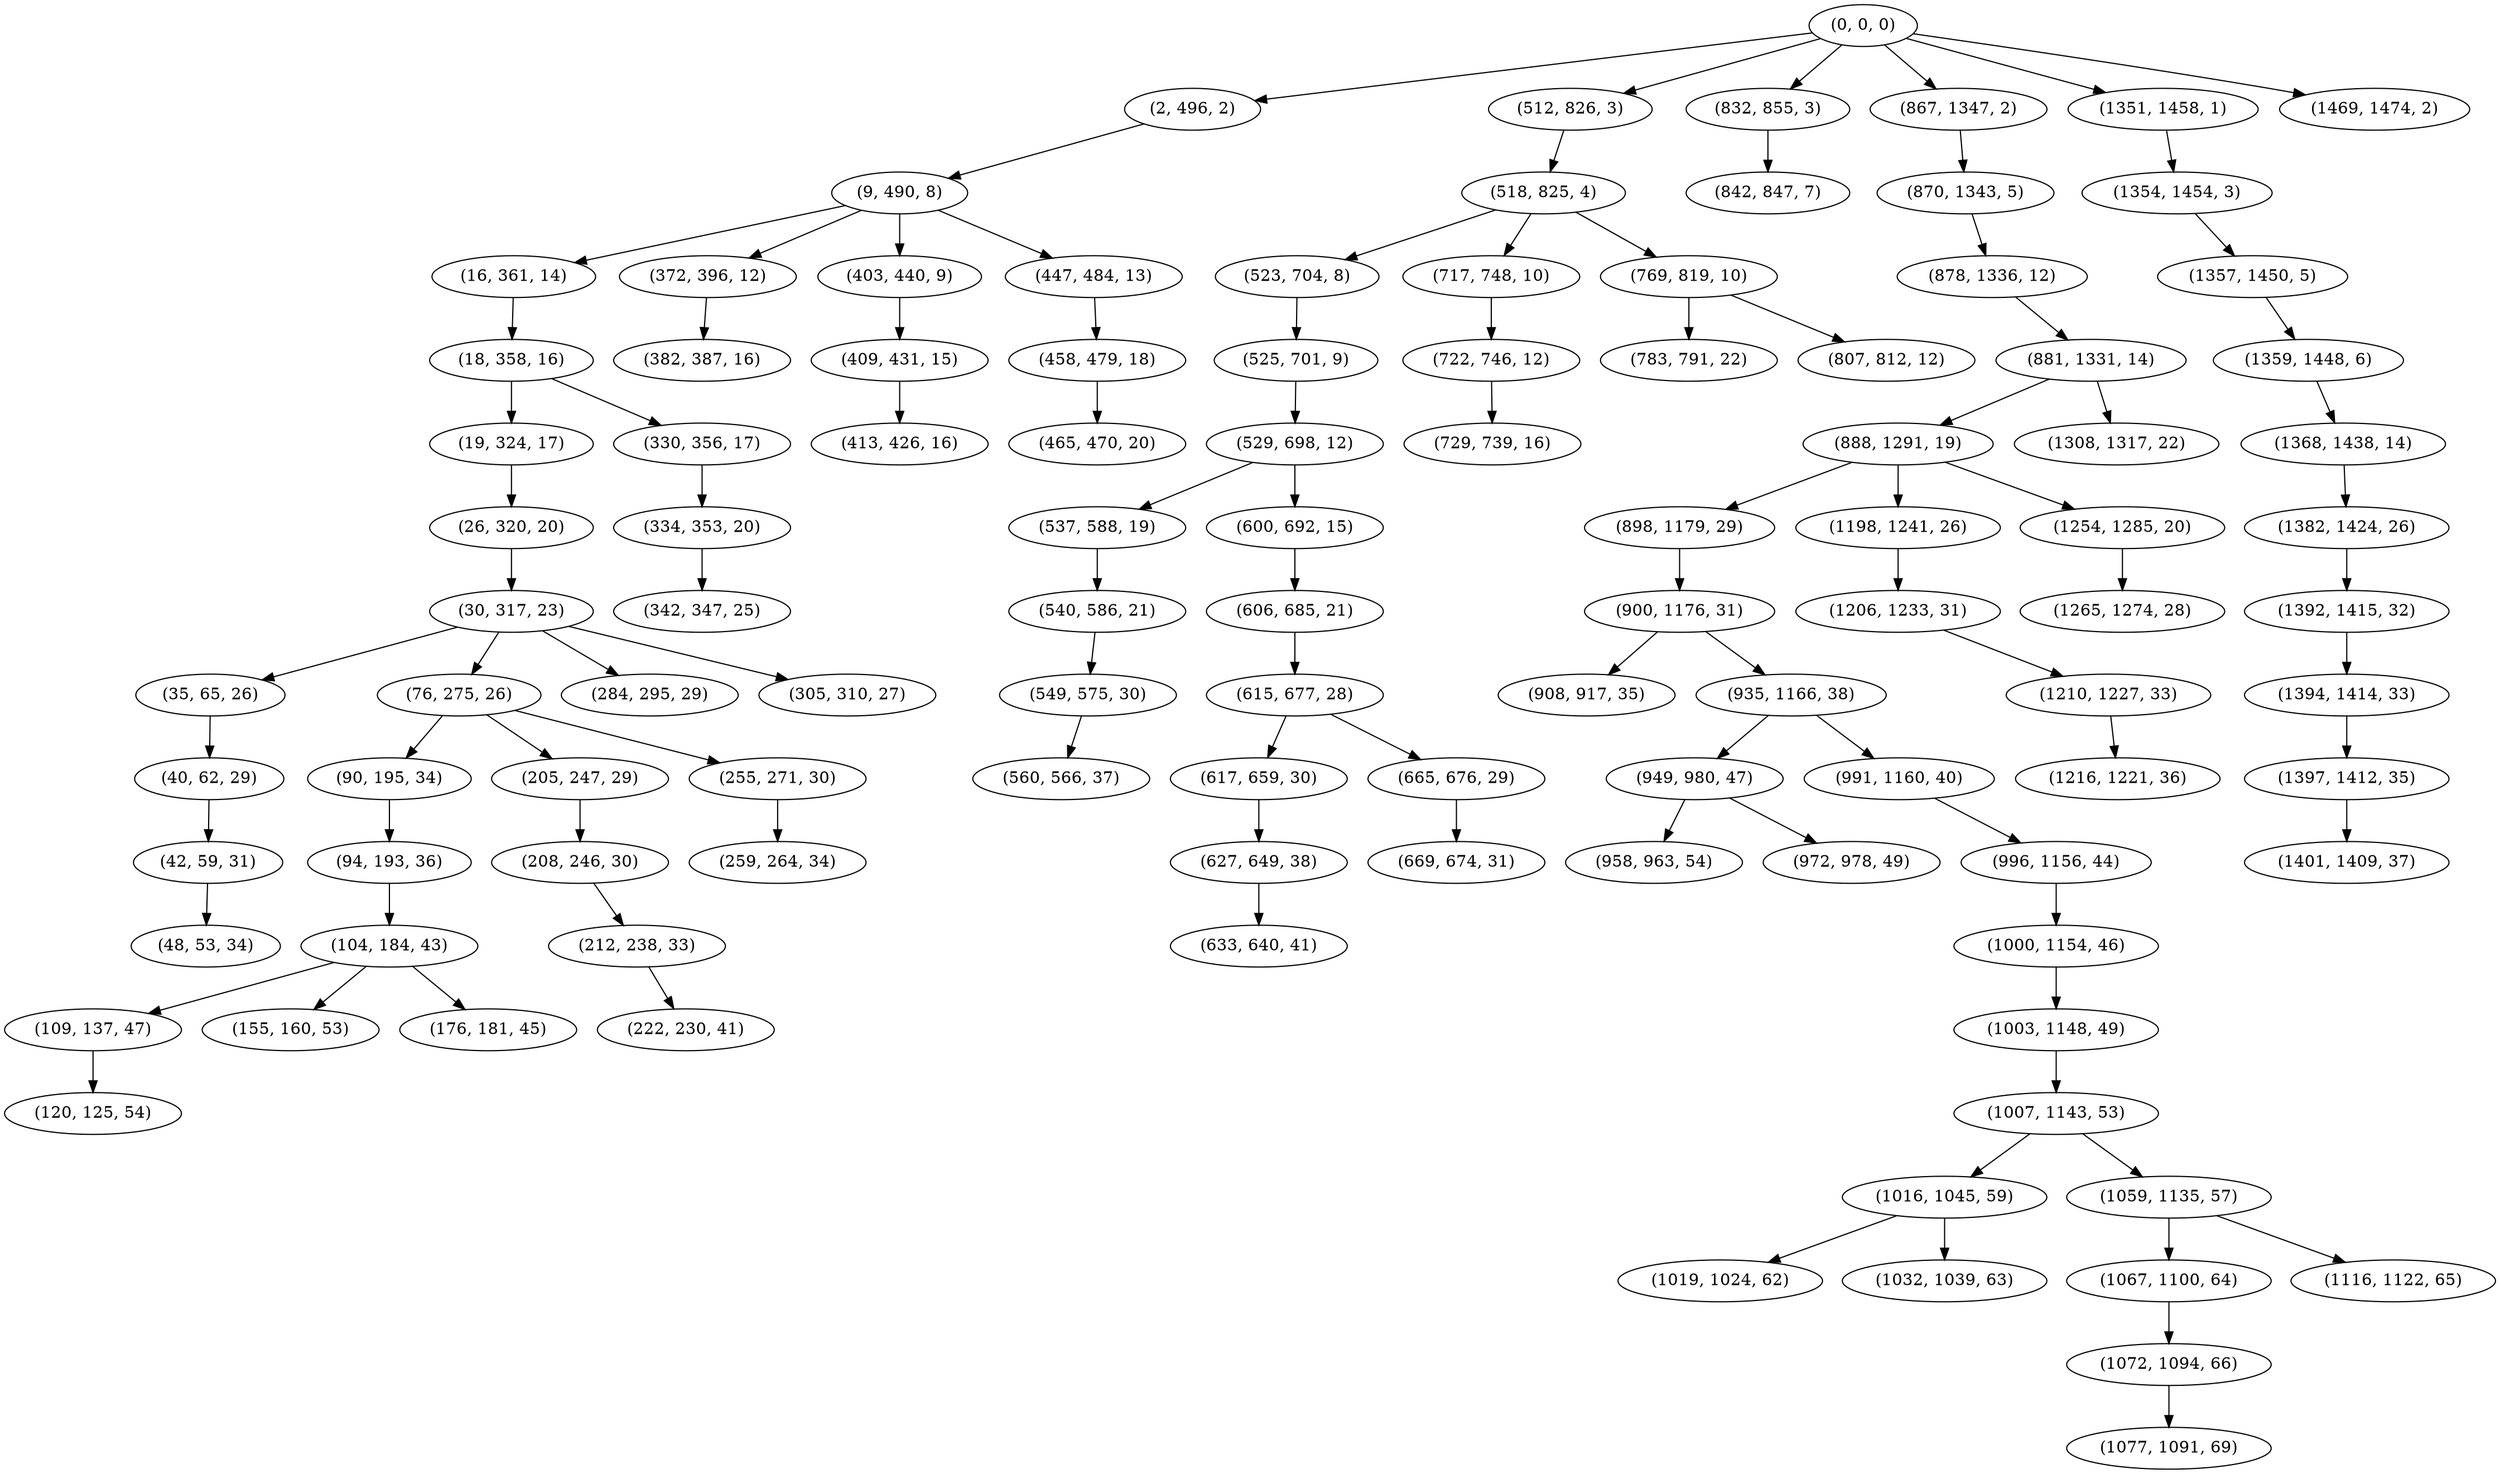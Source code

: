 digraph tree {
    "(0, 0, 0)";
    "(2, 496, 2)";
    "(9, 490, 8)";
    "(16, 361, 14)";
    "(18, 358, 16)";
    "(19, 324, 17)";
    "(26, 320, 20)";
    "(30, 317, 23)";
    "(35, 65, 26)";
    "(40, 62, 29)";
    "(42, 59, 31)";
    "(48, 53, 34)";
    "(76, 275, 26)";
    "(90, 195, 34)";
    "(94, 193, 36)";
    "(104, 184, 43)";
    "(109, 137, 47)";
    "(120, 125, 54)";
    "(155, 160, 53)";
    "(176, 181, 45)";
    "(205, 247, 29)";
    "(208, 246, 30)";
    "(212, 238, 33)";
    "(222, 230, 41)";
    "(255, 271, 30)";
    "(259, 264, 34)";
    "(284, 295, 29)";
    "(305, 310, 27)";
    "(330, 356, 17)";
    "(334, 353, 20)";
    "(342, 347, 25)";
    "(372, 396, 12)";
    "(382, 387, 16)";
    "(403, 440, 9)";
    "(409, 431, 15)";
    "(413, 426, 16)";
    "(447, 484, 13)";
    "(458, 479, 18)";
    "(465, 470, 20)";
    "(512, 826, 3)";
    "(518, 825, 4)";
    "(523, 704, 8)";
    "(525, 701, 9)";
    "(529, 698, 12)";
    "(537, 588, 19)";
    "(540, 586, 21)";
    "(549, 575, 30)";
    "(560, 566, 37)";
    "(600, 692, 15)";
    "(606, 685, 21)";
    "(615, 677, 28)";
    "(617, 659, 30)";
    "(627, 649, 38)";
    "(633, 640, 41)";
    "(665, 676, 29)";
    "(669, 674, 31)";
    "(717, 748, 10)";
    "(722, 746, 12)";
    "(729, 739, 16)";
    "(769, 819, 10)";
    "(783, 791, 22)";
    "(807, 812, 12)";
    "(832, 855, 3)";
    "(842, 847, 7)";
    "(867, 1347, 2)";
    "(870, 1343, 5)";
    "(878, 1336, 12)";
    "(881, 1331, 14)";
    "(888, 1291, 19)";
    "(898, 1179, 29)";
    "(900, 1176, 31)";
    "(908, 917, 35)";
    "(935, 1166, 38)";
    "(949, 980, 47)";
    "(958, 963, 54)";
    "(972, 978, 49)";
    "(991, 1160, 40)";
    "(996, 1156, 44)";
    "(1000, 1154, 46)";
    "(1003, 1148, 49)";
    "(1007, 1143, 53)";
    "(1016, 1045, 59)";
    "(1019, 1024, 62)";
    "(1032, 1039, 63)";
    "(1059, 1135, 57)";
    "(1067, 1100, 64)";
    "(1072, 1094, 66)";
    "(1077, 1091, 69)";
    "(1116, 1122, 65)";
    "(1198, 1241, 26)";
    "(1206, 1233, 31)";
    "(1210, 1227, 33)";
    "(1216, 1221, 36)";
    "(1254, 1285, 20)";
    "(1265, 1274, 28)";
    "(1308, 1317, 22)";
    "(1351, 1458, 1)";
    "(1354, 1454, 3)";
    "(1357, 1450, 5)";
    "(1359, 1448, 6)";
    "(1368, 1438, 14)";
    "(1382, 1424, 26)";
    "(1392, 1415, 32)";
    "(1394, 1414, 33)";
    "(1397, 1412, 35)";
    "(1401, 1409, 37)";
    "(1469, 1474, 2)";
    "(0, 0, 0)" -> "(2, 496, 2)";
    "(0, 0, 0)" -> "(512, 826, 3)";
    "(0, 0, 0)" -> "(832, 855, 3)";
    "(0, 0, 0)" -> "(867, 1347, 2)";
    "(0, 0, 0)" -> "(1351, 1458, 1)";
    "(0, 0, 0)" -> "(1469, 1474, 2)";
    "(2, 496, 2)" -> "(9, 490, 8)";
    "(9, 490, 8)" -> "(16, 361, 14)";
    "(9, 490, 8)" -> "(372, 396, 12)";
    "(9, 490, 8)" -> "(403, 440, 9)";
    "(9, 490, 8)" -> "(447, 484, 13)";
    "(16, 361, 14)" -> "(18, 358, 16)";
    "(18, 358, 16)" -> "(19, 324, 17)";
    "(18, 358, 16)" -> "(330, 356, 17)";
    "(19, 324, 17)" -> "(26, 320, 20)";
    "(26, 320, 20)" -> "(30, 317, 23)";
    "(30, 317, 23)" -> "(35, 65, 26)";
    "(30, 317, 23)" -> "(76, 275, 26)";
    "(30, 317, 23)" -> "(284, 295, 29)";
    "(30, 317, 23)" -> "(305, 310, 27)";
    "(35, 65, 26)" -> "(40, 62, 29)";
    "(40, 62, 29)" -> "(42, 59, 31)";
    "(42, 59, 31)" -> "(48, 53, 34)";
    "(76, 275, 26)" -> "(90, 195, 34)";
    "(76, 275, 26)" -> "(205, 247, 29)";
    "(76, 275, 26)" -> "(255, 271, 30)";
    "(90, 195, 34)" -> "(94, 193, 36)";
    "(94, 193, 36)" -> "(104, 184, 43)";
    "(104, 184, 43)" -> "(109, 137, 47)";
    "(104, 184, 43)" -> "(155, 160, 53)";
    "(104, 184, 43)" -> "(176, 181, 45)";
    "(109, 137, 47)" -> "(120, 125, 54)";
    "(205, 247, 29)" -> "(208, 246, 30)";
    "(208, 246, 30)" -> "(212, 238, 33)";
    "(212, 238, 33)" -> "(222, 230, 41)";
    "(255, 271, 30)" -> "(259, 264, 34)";
    "(330, 356, 17)" -> "(334, 353, 20)";
    "(334, 353, 20)" -> "(342, 347, 25)";
    "(372, 396, 12)" -> "(382, 387, 16)";
    "(403, 440, 9)" -> "(409, 431, 15)";
    "(409, 431, 15)" -> "(413, 426, 16)";
    "(447, 484, 13)" -> "(458, 479, 18)";
    "(458, 479, 18)" -> "(465, 470, 20)";
    "(512, 826, 3)" -> "(518, 825, 4)";
    "(518, 825, 4)" -> "(523, 704, 8)";
    "(518, 825, 4)" -> "(717, 748, 10)";
    "(518, 825, 4)" -> "(769, 819, 10)";
    "(523, 704, 8)" -> "(525, 701, 9)";
    "(525, 701, 9)" -> "(529, 698, 12)";
    "(529, 698, 12)" -> "(537, 588, 19)";
    "(529, 698, 12)" -> "(600, 692, 15)";
    "(537, 588, 19)" -> "(540, 586, 21)";
    "(540, 586, 21)" -> "(549, 575, 30)";
    "(549, 575, 30)" -> "(560, 566, 37)";
    "(600, 692, 15)" -> "(606, 685, 21)";
    "(606, 685, 21)" -> "(615, 677, 28)";
    "(615, 677, 28)" -> "(617, 659, 30)";
    "(615, 677, 28)" -> "(665, 676, 29)";
    "(617, 659, 30)" -> "(627, 649, 38)";
    "(627, 649, 38)" -> "(633, 640, 41)";
    "(665, 676, 29)" -> "(669, 674, 31)";
    "(717, 748, 10)" -> "(722, 746, 12)";
    "(722, 746, 12)" -> "(729, 739, 16)";
    "(769, 819, 10)" -> "(783, 791, 22)";
    "(769, 819, 10)" -> "(807, 812, 12)";
    "(832, 855, 3)" -> "(842, 847, 7)";
    "(867, 1347, 2)" -> "(870, 1343, 5)";
    "(870, 1343, 5)" -> "(878, 1336, 12)";
    "(878, 1336, 12)" -> "(881, 1331, 14)";
    "(881, 1331, 14)" -> "(888, 1291, 19)";
    "(881, 1331, 14)" -> "(1308, 1317, 22)";
    "(888, 1291, 19)" -> "(898, 1179, 29)";
    "(888, 1291, 19)" -> "(1198, 1241, 26)";
    "(888, 1291, 19)" -> "(1254, 1285, 20)";
    "(898, 1179, 29)" -> "(900, 1176, 31)";
    "(900, 1176, 31)" -> "(908, 917, 35)";
    "(900, 1176, 31)" -> "(935, 1166, 38)";
    "(935, 1166, 38)" -> "(949, 980, 47)";
    "(935, 1166, 38)" -> "(991, 1160, 40)";
    "(949, 980, 47)" -> "(958, 963, 54)";
    "(949, 980, 47)" -> "(972, 978, 49)";
    "(991, 1160, 40)" -> "(996, 1156, 44)";
    "(996, 1156, 44)" -> "(1000, 1154, 46)";
    "(1000, 1154, 46)" -> "(1003, 1148, 49)";
    "(1003, 1148, 49)" -> "(1007, 1143, 53)";
    "(1007, 1143, 53)" -> "(1016, 1045, 59)";
    "(1007, 1143, 53)" -> "(1059, 1135, 57)";
    "(1016, 1045, 59)" -> "(1019, 1024, 62)";
    "(1016, 1045, 59)" -> "(1032, 1039, 63)";
    "(1059, 1135, 57)" -> "(1067, 1100, 64)";
    "(1059, 1135, 57)" -> "(1116, 1122, 65)";
    "(1067, 1100, 64)" -> "(1072, 1094, 66)";
    "(1072, 1094, 66)" -> "(1077, 1091, 69)";
    "(1198, 1241, 26)" -> "(1206, 1233, 31)";
    "(1206, 1233, 31)" -> "(1210, 1227, 33)";
    "(1210, 1227, 33)" -> "(1216, 1221, 36)";
    "(1254, 1285, 20)" -> "(1265, 1274, 28)";
    "(1351, 1458, 1)" -> "(1354, 1454, 3)";
    "(1354, 1454, 3)" -> "(1357, 1450, 5)";
    "(1357, 1450, 5)" -> "(1359, 1448, 6)";
    "(1359, 1448, 6)" -> "(1368, 1438, 14)";
    "(1368, 1438, 14)" -> "(1382, 1424, 26)";
    "(1382, 1424, 26)" -> "(1392, 1415, 32)";
    "(1392, 1415, 32)" -> "(1394, 1414, 33)";
    "(1394, 1414, 33)" -> "(1397, 1412, 35)";
    "(1397, 1412, 35)" -> "(1401, 1409, 37)";
}
